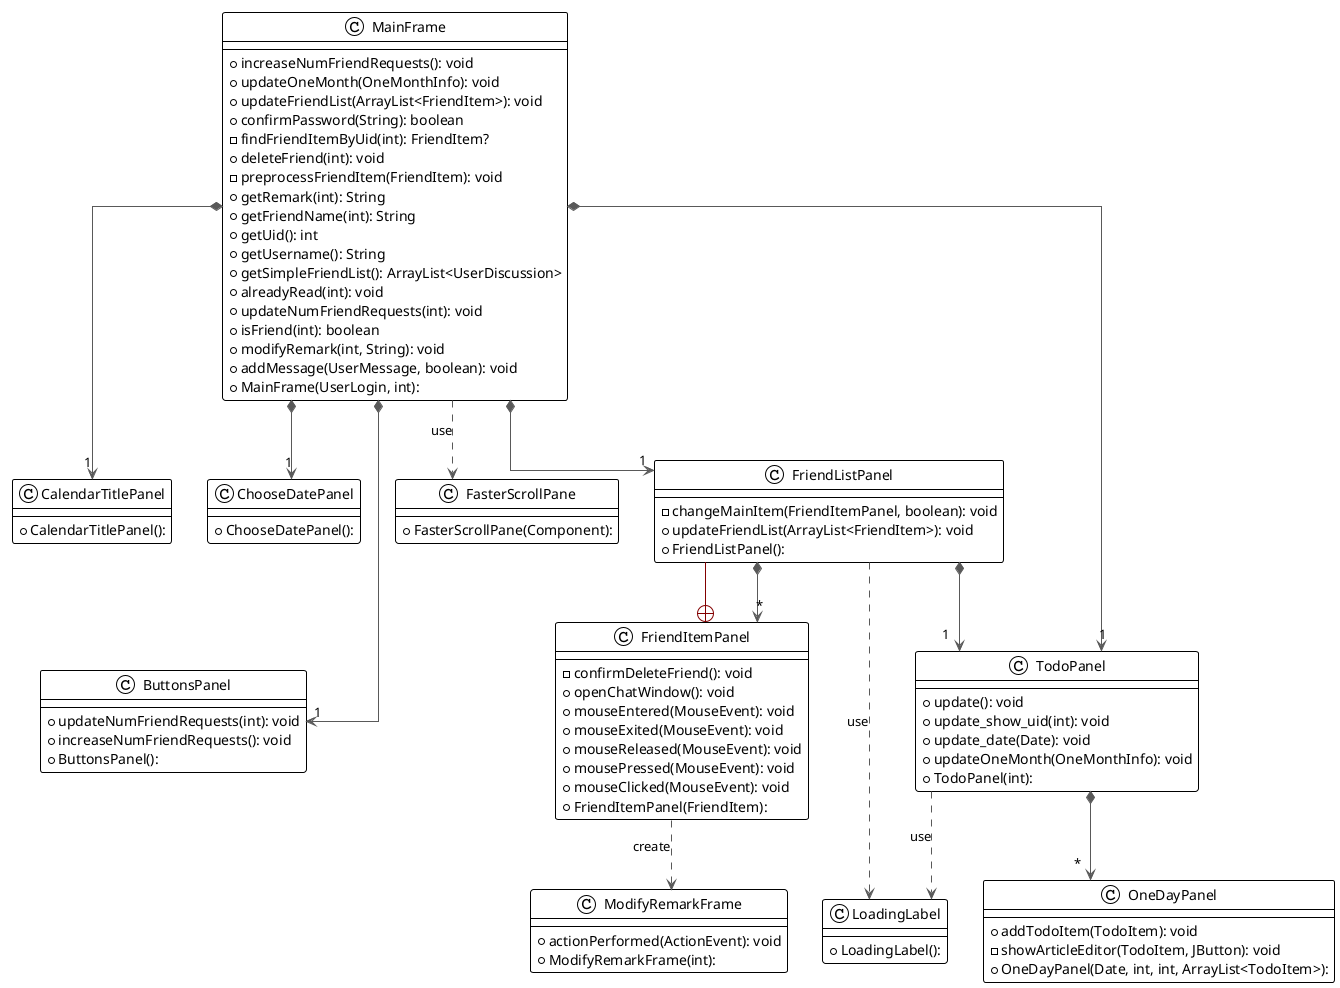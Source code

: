@startuml client-main

!theme plain
top to bottom direction
skinparam linetype ortho

class ButtonsPanel {
  + updateNumFriendRequests(int): void
  + increaseNumFriendRequests(): void
  + ButtonsPanel():
}
class CalendarTitlePanel {
  + CalendarTitlePanel():
}
class ChooseDatePanel {
  + ChooseDatePanel():
}
class FasterScrollPane {
  + FasterScrollPane(Component):
}
class FriendItemPanel {
  - confirmDeleteFriend(): void
  + openChatWindow(): void
  + mouseEntered(MouseEvent): void
  + mouseExited(MouseEvent): void
  + mouseReleased(MouseEvent): void
  + mousePressed(MouseEvent): void
  + mouseClicked(MouseEvent): void
  + FriendItemPanel(FriendItem):
}
class FriendListPanel {
  - changeMainItem(FriendItemPanel, boolean): void
  + updateFriendList(ArrayList<FriendItem>): void
  + FriendListPanel():
}
class LoadingLabel {
  + LoadingLabel():
}
class MainFrame {
  + increaseNumFriendRequests(): void
  + updateOneMonth(OneMonthInfo): void
  + updateFriendList(ArrayList<FriendItem>): void
  + confirmPassword(String): boolean
  - findFriendItemByUid(int): FriendItem?
  + deleteFriend(int): void
  - preprocessFriendItem(FriendItem): void
  + getRemark(int): String
  + getFriendName(int): String
  + getUid(): int
  + getUsername(): String
  + getSimpleFriendList(): ArrayList<UserDiscussion>
  + alreadyRead(int): void
  + updateNumFriendRequests(int): void
  + isFriend(int): boolean
  + modifyRemark(int, String): void
  + addMessage(UserMessage, boolean): void
  + MainFrame(UserLogin, int):
}
class ModifyRemarkFrame {
  + actionPerformed(ActionEvent): void
  + ModifyRemarkFrame(int): 
}
class OneDayPanel {
  + addTodoItem(TodoItem): void
  - showArticleEditor(TodoItem, JButton): void
  + OneDayPanel(Date, int, int, ArrayList<TodoItem>):
}
class TodoPanel {
  + update(): void
  + update_show_uid(int): void
  + update_date(Date): void
  + updateOneMonth(OneMonthInfo): void
  + TodoPanel(int):
}

FriendItemPanel          +-[#820000,plain]-  FriendListPanel
FriendItemPanel          -[#595959,dashed]->  ModifyRemarkFrame       : "«create»"
FriendListPanel          -[#595959,dashed]->  LoadingLabel            : "«use»"
FriendListPanel          *-[#595959,plain]-> "*" FriendItemPanel
FriendListPanel          *-[#595959,plain]-> "1" TodoPanel
MainFrame                -[#595959,dashed]->  FasterScrollPane        : "«use»"
MainFrame                *-[#595959,plain]-> "1" FriendListPanel
MainFrame                *-[#595959,plain]-> "1" ButtonsPanel
MainFrame                *-[#595959,plain]-> "1" TodoPanel
MainFrame                *-[#595959,plain]-> "1" ChooseDatePanel
MainFrame                *-[#595959,plain]-> "1" CalendarTitlePanel
TodoPanel                -[#595959,dashed]->  LoadingLabel            : "«use»"
TodoPanel                *-[#595959,plain]-> "*" OneDayPanel
FriendListPanel -[hidden]- ButtonsPanel
@enduml
